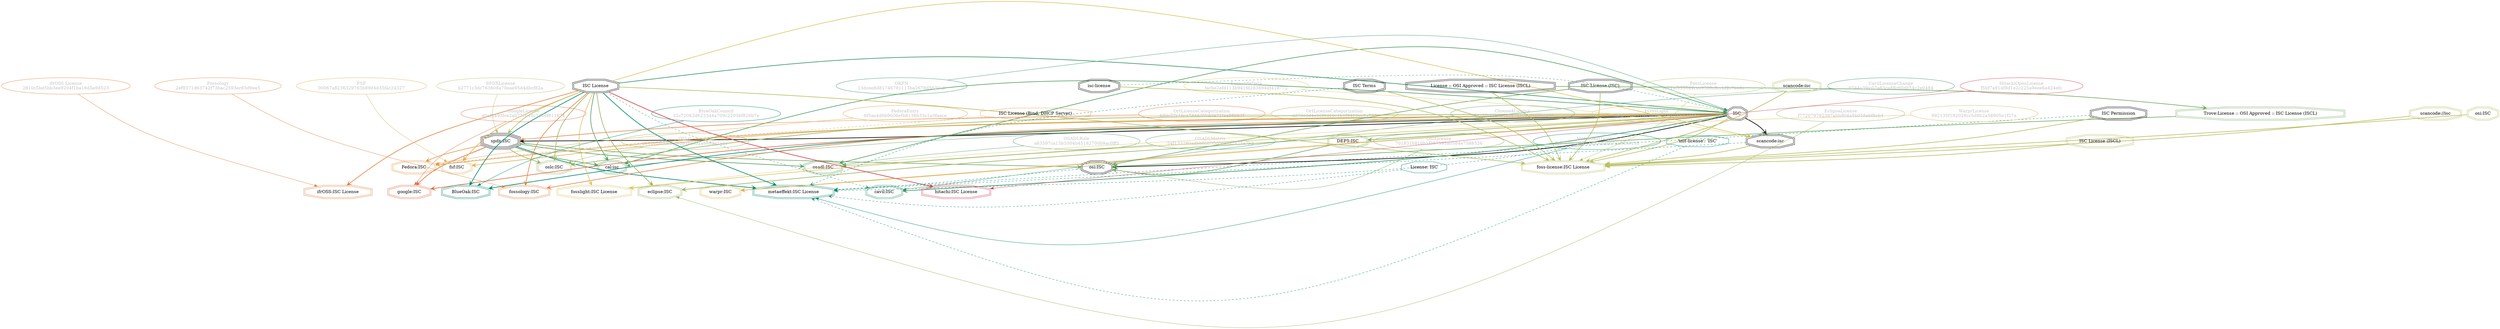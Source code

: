 strict digraph {
    node [shape=box];
    graph [splines=curved];
    2308 [label="SPDXLicense\nb2771c3dc763608a70eae95d4dbcf82a"
         ,fontcolor=gray
         ,color="#b8bf62"
         ,fillcolor="beige;1"
         ,shape=ellipse];
    2309 [label="spdx:ISC"
         ,shape=tripleoctagon];
    2310 [label=ISC
         ,shape=doubleoctagon];
    2311 [label="ISC License"
         ,shape=doubleoctagon];
    5069 [label="OSILicense\n701831b816b1f387595a0584e7588526"
         ,fontcolor=gray
         ,color="#78ab63"
         ,fillcolor="beige;1"
         ,shape=ellipse];
    5070 [label="osi:ISC"
         ,shape=doubleoctagon];
    5071 [label="ISC License (ISC)"
         ,shape=doubleoctagon];
    5072 [label="DEP5:ISC"
         ,color="#78ab63"
         ,shape=doubleoctagon];
    5073 [label="Trove:License :: OSI Approved :: ISC License (ISCL)"
         ,color="#78ab63"
         ,shape=doubleoctagon];
    5074 [label="License :: OSI Approved :: ISC License (ISCL)"
         ,shape=doubleoctagon];
    5529 [label="GoogleLicense\nd0ef3493fce2a077cb40c7dd6f611874"
         ,fontcolor=gray
         ,color="#e06f45"
         ,fillcolor="beige;1"
         ,shape=ellipse];
    5530 [label="google:ISC"
         ,color="#e06f45"
         ,shape=doubleoctagon];
    6803 [label="FedoraEntry\n6f5ae4d6b9606efb8138b33c1a3faece"
         ,fontcolor=gray
         ,color="#e09d4b"
         ,fillcolor="beige;1"
         ,shape=ellipse];
    6804 [label="Fedora:ISC"
         ,color="#e09d4b"
         ,shape=doubleoctagon];
    6805 [label="ISC License (Bind, DHCP Server)"
         ,color="#e09d4b"
         ,shape=octagon];
    8676 [label="BlueOakCouncil\n32c72062d6233d4a709c22036f826b7e"
         ,fontcolor=gray
         ,color="#00876c"
         ,fillcolor="beige;1"
         ,shape=ellipse];
    8677 [label="BlueOak:ISC"
         ,color="#00876c"
         ,shape=doubleoctagon];
    9606 [label="OSADLRule\na63597ca13b3304b45182700b9ac0ff3"
         ,fontcolor=gray
         ,color="#58a066"
         ,fillcolor="beige;1"
         ,shape=ellipse];
    9607 [label="osadl:ISC"
         ,color="#58a066"
         ,shape=doubleoctagon];
    9894 [label="OSADLMatrix\n54f133280adbb6bb55d0c89a2875a7b2"
         ,fontcolor=gray
         ,color="#58a066"
         ,fillcolor="beige;1"
         ,shape=ellipse];
    10267 [label="FSF\n00067a8236329763b89d4d35fac24327"
          ,fontcolor=gray
          ,color="#deb256"
          ,fillcolor="beige;1"
          ,shape=ellipse];
    10268 [label="fsf:ISC"
          ,color="#deb256"
          ,shape=doubleoctagon];
    10949 [label="ChooseALicense\n96e15fa8db7beb9b7a30b2fcdaf58afd"
          ,fontcolor=gray
          ,color="#58a066"
          ,fillcolor="beige;1"
          ,shape=ellipse];
    10950 [label="cal:isc"
          ,color="#58a066"
          ,shape=doubleoctagon];
    17699 [label="ScancodeData\nfacbe2efd113b941fd283894df418772"
          ,fontcolor=gray
          ,color="#dac767"
          ,fillcolor="beige;1"
          ,shape=ellipse];
    17700 [label="scancode:isc"
          ,shape=doubleoctagon];
    25879 [label="OSLC\n2b12ed60063af03b1bccb2a8889a1a4a"
          ,fontcolor=gray
          ,color="#98b561"
          ,fillcolor="beige;1"
          ,shape=ellipse];
    25880 [label="oslc:ISC"
          ,color="#98b561"
          ,shape=doubleoctagon];
    26901 [label="Fossology\n2ef9371d63742f73bac2593ec65d9ee5"
          ,fontcolor=gray
          ,color="#e18745"
          ,fillcolor="beige;1"
          ,shape=ellipse];
    26902 [label="fossology:ISC"
          ,color="#e18745"
          ,shape=doubleoctagon];
    28311 [label="OKFN\n13dcee8d81746791113ba2678d5630a3"
          ,fontcolor=gray
          ,color="#379469"
          ,fillcolor="beige;1"
          ,shape=ellipse];
    28312 [label="isc-license"
          ,shape=doubleoctagon];
    28763 [label="OrtLicenseCategorization\n680c77c16ca7444d6b4d471fae56bb4f"
          ,fontcolor=gray
          ,color="#e06f45"
          ,fillcolor="beige;1"
          ,shape=ellipse];
    35522 [label="OrtLicenseCategorization\nd370c3d4e96f0d12c1b1f9416ee2a797"
          ,fontcolor=gray
          ,color="#e09d4b"
          ,fillcolor="beige;1"
          ,shape=ellipse];
    37010 [label="CavilLicenseChange\n6544a3fec02a63ca88c60db54c2e0484"
          ,fontcolor=gray
          ,color="#379469"
          ,fillcolor="beige;1"
          ,shape=ellipse];
    37011 [label="cavil:ISC"
          ,color="#379469"
          ,shape=doubleoctagon];
    43453 [label="MetaeffektLicense\ndb31502cd8f61fdd066a007aa8d3e135"
          ,fontcolor=gray
          ,color="#00876c"
          ,fillcolor="beige;1"
          ,shape=ellipse];
    43454 [label="metaeffekt:ISC License"
          ,color="#00876c"
          ,shape=doubleoctagon];
    43455 [label="ISC Terms"
          ,shape=doubleoctagon];
    43456 [label="ISC Permission"
          ,shape=doubleoctagon];
    43457 [label="'init-license': 'ISC'"
          ,color="#00876c"
          ,shape=octagon];
    43459 [label="License: ISC"
          ,color="#00876c"
          ,shape=octagon];
    50163 [label="WarprLicense\n992135f182028cc5d8b2a58905e1f27a"
          ,fontcolor=gray
          ,color="#deb256"
          ,fillcolor="beige;1"
          ,shape=ellipse];
    50164 [label="warpr:ISC"
          ,color="#deb256"
          ,shape=doubleoctagon];
    50598 [label="FossLicense\n9a11af935044cee9560c8ccbf2c7ee0c"
          ,fontcolor=gray
          ,color="#b8bf62"
          ,fillcolor="beige;1"
          ,shape=ellipse];
    50599 [label="foss-license:ISC License"
          ,color="#b8bf62"
          ,shape=doubleoctagon];
    50600 [label="scancode://isc"
          ,color="#b8bf62"
          ,shape=doubleoctagon];
    50601 [label="scancode:isc"
          ,color="#b8bf62"
          ,shape=doubleoctagon];
    50602 [label="osi:ISC"
          ,color="#b8bf62"
          ,shape=doubleoctagon];
    50603 [label="ISC License (ISCL)"
          ,color="#b8bf62"
          ,shape=doubleoctagon];
    50992 [label="FOSSLight\n36cb77cf631bd5ad6984962090e236be"
          ,fontcolor=gray
          ,color="#dac767"
          ,fillcolor="beige;1"
          ,shape=ellipse];
    50993 [label="fosslight:ISC License"
          ,color="#dac767"
          ,shape=doubleoctagon];
    51693 [label="HitachiOpenLicense\nf5bf7a914f8d1e2c225a9eee6a424efc"
          ,fontcolor=gray
          ,color="#d43d51"
          ,fillcolor="beige;1"
          ,shape=ellipse];
    51694 [label="hitachi:ISC License"
          ,color="#d43d51"
          ,shape=doubleoctagon];
    54282 [label="EclipseLicense\nf772079792387abb904a5b058ebf8eb4"
          ,fontcolor=gray
          ,color="#98b561"
          ,fillcolor="beige;1"
          ,shape=ellipse];
    54283 [label="eclipse:ISC"
          ,color="#98b561"
          ,shape=doubleoctagon];
    54501 [label="ifrOSS License\n2810c5bd5bb3ee9204f1ba16d5a9d523"
          ,fontcolor=gray
          ,color="#e18745"
          ,fillcolor="beige;1"
          ,shape=ellipse];
    54502 [label="ifrOSS:ISC License"
          ,color="#e18745"
          ,shape=doubleoctagon];
    2308 -> 2309 [weight=0.5
                 ,color="#b8bf62"];
    2309 -> 5070 [style=bold
                 ,arrowhead=vee
                 ,weight=0.7
                 ,color="#78ab63"];
    2309 -> 5530 [style=bold
                 ,arrowhead=vee
                 ,weight=0.7
                 ,color="#e06f45"];
    2309 -> 6804 [style=bold
                 ,arrowhead=vee
                 ,weight=0.7
                 ,color="#e09d4b"];
    2309 -> 9607 [style=bold
                 ,arrowhead=vee
                 ,weight=0.7
                 ,color="#58a066"];
    2309 -> 10268 [style=dashed
                  ,arrowhead=vee
                  ,weight=0.5
                  ,color="#deb256"];
    2309 -> 10950 [style=bold
                  ,arrowhead=vee
                  ,weight=0.7
                  ,color="#58a066"];
    2309 -> 25880 [style=bold
                  ,arrowhead=vee
                  ,weight=0.7
                  ,color="#98b561"];
    2309 -> 43454 [style=bold
                  ,arrowhead=vee
                  ,weight=0.7
                  ,color="#00876c"];
    2310 -> 2309 [style=bold
                 ,arrowhead=vee
                 ,weight=0.7];
    2310 -> 5070 [style=bold
                 ,arrowhead=vee
                 ,weight=0.7];
    2310 -> 5072 [style=bold
                 ,arrowhead=vee
                 ,weight=0.7
                 ,color="#78ab63"];
    2310 -> 5530 [style=bold
                 ,arrowhead=vee
                 ,weight=0.7
                 ,color="#e06f45"];
    2310 -> 6804 [style=bold
                 ,arrowhead=vee
                 ,weight=0.7
                 ,color="#e09d4b"];
    2310 -> 6804 [style=bold
                 ,arrowhead=vee
                 ,weight=0.7
                 ,color="#e09d4b"];
    2310 -> 8677 [style=bold
                 ,arrowhead=vee
                 ,weight=0.7
                 ,color="#00876c"];
    2310 -> 9607 [style=bold
                 ,arrowhead=vee
                 ,weight=0.7
                 ,color="#58a066"];
    2310 -> 10268 [style=bold
                  ,arrowhead=vee
                  ,weight=0.7
                  ,color="#deb256"];
    2310 -> 10950 [style=bold
                  ,arrowhead=vee
                  ,weight=0.7
                  ,color="#58a066"];
    2310 -> 17700 [style=bold
                  ,arrowhead=vee
                  ,weight=0.7];
    2310 -> 25880 [style=bold
                  ,arrowhead=vee
                  ,weight=0.7
                  ,color="#98b561"];
    2310 -> 26902 [style=bold
                  ,arrowhead=vee
                  ,weight=0.7
                  ,color="#e18745"];
    2310 -> 37011 [style=bold
                  ,arrowhead=vee
                  ,weight=0.7
                  ,color="#379469"];
    2310 -> 37011 [style=bold
                  ,arrowhead=vee
                  ,weight=0.7
                  ,color="#379469"];
    2310 -> 43454 [style=dashed
                  ,arrowhead=vee
                  ,weight=0.5
                  ,color="#00876c"];
    2310 -> 50164 [style=bold
                  ,arrowhead=vee
                  ,weight=0.7
                  ,color="#deb256"];
    2310 -> 50599 [style=bold
                  ,arrowhead=vee
                  ,weight=0.7
                  ,color="#b8bf62"];
    2310 -> 50993 [style=bold
                  ,arrowhead=vee
                  ,weight=0.7
                  ,color="#dac767"];
    2310 -> 54283 [style=bold
                  ,arrowhead=vee
                  ,weight=0.7
                  ,color="#98b561"];
    2311 -> 2309 [style=bold
                 ,arrowhead=vee
                 ,weight=0.7
                 ,color="#b8bf62"];
    2311 -> 2310 [style=bold
                 ,arrowhead=vee
                 ,weight=0.7
                 ,color="#379469"];
    2311 -> 8677 [style=bold
                 ,arrowhead=vee
                 ,weight=0.7
                 ,color="#00876c"];
    2311 -> 10268 [style=bold
                  ,arrowhead=vee
                  ,weight=0.7
                  ,color="#deb256"];
    2311 -> 10950 [style=bold
                  ,arrowhead=vee
                  ,weight=0.7
                  ,color="#58a066"];
    2311 -> 17700 [style=bold
                  ,arrowhead=vee
                  ,weight=0.7
                  ,color="#dac767"];
    2311 -> 25880 [style=bold
                  ,arrowhead=vee
                  ,weight=0.7
                  ,color="#98b561"];
    2311 -> 26902 [style=bold
                  ,arrowhead=vee
                  ,weight=0.7
                  ,color="#e18745"];
    2311 -> 37011 [style=dashed
                  ,arrowhead=vee
                  ,weight=0.5
                  ,color="#379469"];
    2311 -> 43454 [style=bold
                  ,arrowhead=vee
                  ,weight=0.7
                  ,color="#00876c"];
    2311 -> 43454 [style=bold
                  ,arrowhead=vee
                  ,weight=0.7
                  ,color="#00876c"];
    2311 -> 50599 [style=bold
                  ,arrowhead=vee
                  ,weight=0.7
                  ,color="#b8bf62"];
    2311 -> 50993 [style=bold
                  ,arrowhead=vee
                  ,weight=0.7
                  ,color="#dac767"];
    2311 -> 51694 [style=bold
                  ,arrowhead=vee
                  ,weight=0.7
                  ,color="#d43d51"];
    2311 -> 54283 [style=bold
                  ,arrowhead=vee
                  ,weight=0.7
                  ,color="#98b561"];
    2311 -> 54502 [style=bold
                  ,arrowhead=vee
                  ,weight=0.7
                  ,color="#e18745"];
    2311 -> 54502 [style=bold
                  ,arrowhead=vee
                  ,weight=0.7
                  ,color="#e18745"];
    5069 -> 5070 [weight=0.5
                 ,color="#78ab63"];
    5070 -> 43454 [style=dashed
                  ,arrowhead=vee
                  ,weight=0.5
                  ,color="#00876c"];
    5071 -> 5070 [style=bold
                 ,arrowhead=vee
                 ,weight=0.7
                 ,color="#78ab63"];
    5071 -> 50599 [style=bold
                  ,arrowhead=vee
                  ,weight=0.7
                  ,color="#b8bf62"];
    5072 -> 5070 [style=bold
                 ,arrowhead=vee
                 ,weight=0.7
                 ,color="#78ab63"];
    5073 -> 5070 [style=bold
                 ,arrowhead=vee
                 ,weight=0.7
                 ,color="#78ab63"];
    5074 -> 5073 [style=bold
                 ,arrowhead=vee
                 ,weight=0.7
                 ,color="#78ab63"];
    5074 -> 50599 [style=bold
                  ,arrowhead=vee
                  ,weight=0.7
                  ,color="#b8bf62"];
    5529 -> 5530 [weight=0.5
                 ,color="#e06f45"];
    6803 -> 6804 [weight=0.5
                 ,color="#e09d4b"];
    6805 -> 6804 [style=dashed
                 ,arrowhead=vee
                 ,weight=0.5
                 ,color="#e09d4b"];
    8676 -> 8677 [weight=0.5
                 ,color="#00876c"];
    9606 -> 9607 [weight=0.5
                 ,color="#58a066"];
    9894 -> 9607 [weight=0.5
                 ,color="#58a066"];
    10267 -> 10268 [weight=0.5
                   ,color="#deb256"];
    10949 -> 10950 [weight=0.5
                   ,color="#58a066"];
    17699 -> 17700 [weight=0.5
                   ,color="#dac767"];
    17700 -> 43454 [style=dashed
                   ,arrowhead=vee
                   ,weight=0.5
                   ,color="#00876c"];
    17700 -> 50599 [style=bold
                   ,arrowhead=vee
                   ,weight=0.7
                   ,color="#b8bf62"];
    25879 -> 25880 [weight=0.5
                   ,color="#98b561"];
    26901 -> 26902 [weight=0.5
                   ,color="#e18745"];
    28311 -> 2310 [weight=0.5
                  ,color="#379469"];
    28312 -> 2310 [style=dashed
                  ,arrowhead=vee
                  ,weight=0.5
                  ,color="#379469"];
    28312 -> 50599 [style=bold
                   ,arrowhead=vee
                   ,weight=0.7
                   ,color="#b8bf62"];
    28763 -> 2309 [weight=0.5
                  ,color="#e06f45"];
    35522 -> 2309 [weight=0.5
                  ,color="#e09d4b"];
    37010 -> 37011 [weight=0.5
                   ,color="#379469"];
    43453 -> 43454 [weight=0.5
                   ,color="#00876c"];
    43455 -> 43454 [style=dashed
                   ,arrowhead=vee
                   ,weight=0.5
                   ,color="#00876c"];
    43455 -> 50599 [style=bold
                   ,arrowhead=vee
                   ,weight=0.7
                   ,color="#b8bf62"];
    43456 -> 43454 [style=dashed
                   ,arrowhead=vee
                   ,weight=0.5
                   ,color="#00876c"];
    43456 -> 50599 [style=bold
                   ,arrowhead=vee
                   ,weight=0.7
                   ,color="#b8bf62"];
    43457 -> 43454 [style=dashed
                   ,arrowhead=vee
                   ,weight=0.5
                   ,color="#00876c"];
    43459 -> 43454 [style=dashed
                   ,arrowhead=vee
                   ,weight=0.5
                   ,color="#00876c"];
    50163 -> 50164 [weight=0.5
                   ,color="#deb256"];
    50598 -> 50599 [weight=0.5
                   ,color="#b8bf62"];
    50600 -> 50599 [style=bold
                   ,arrowhead=vee
                   ,weight=0.7
                   ,color="#b8bf62"];
    50601 -> 50599 [style=bold
                   ,arrowhead=vee
                   ,weight=0.7
                   ,color="#b8bf62"];
    50602 -> 50599 [style=bold
                   ,arrowhead=vee
                   ,weight=0.7
                   ,color="#b8bf62"];
    50603 -> 50599 [style=bold
                   ,arrowhead=vee
                   ,weight=0.7
                   ,color="#b8bf62"];
    50992 -> 50993 [weight=0.5
                   ,color="#dac767"];
    51693 -> 51694 [weight=0.5
                   ,color="#d43d51"];
    54282 -> 54283 [weight=0.5
                   ,color="#98b561"];
    54501 -> 54502 [weight=0.5
                   ,color="#e18745"];
}
